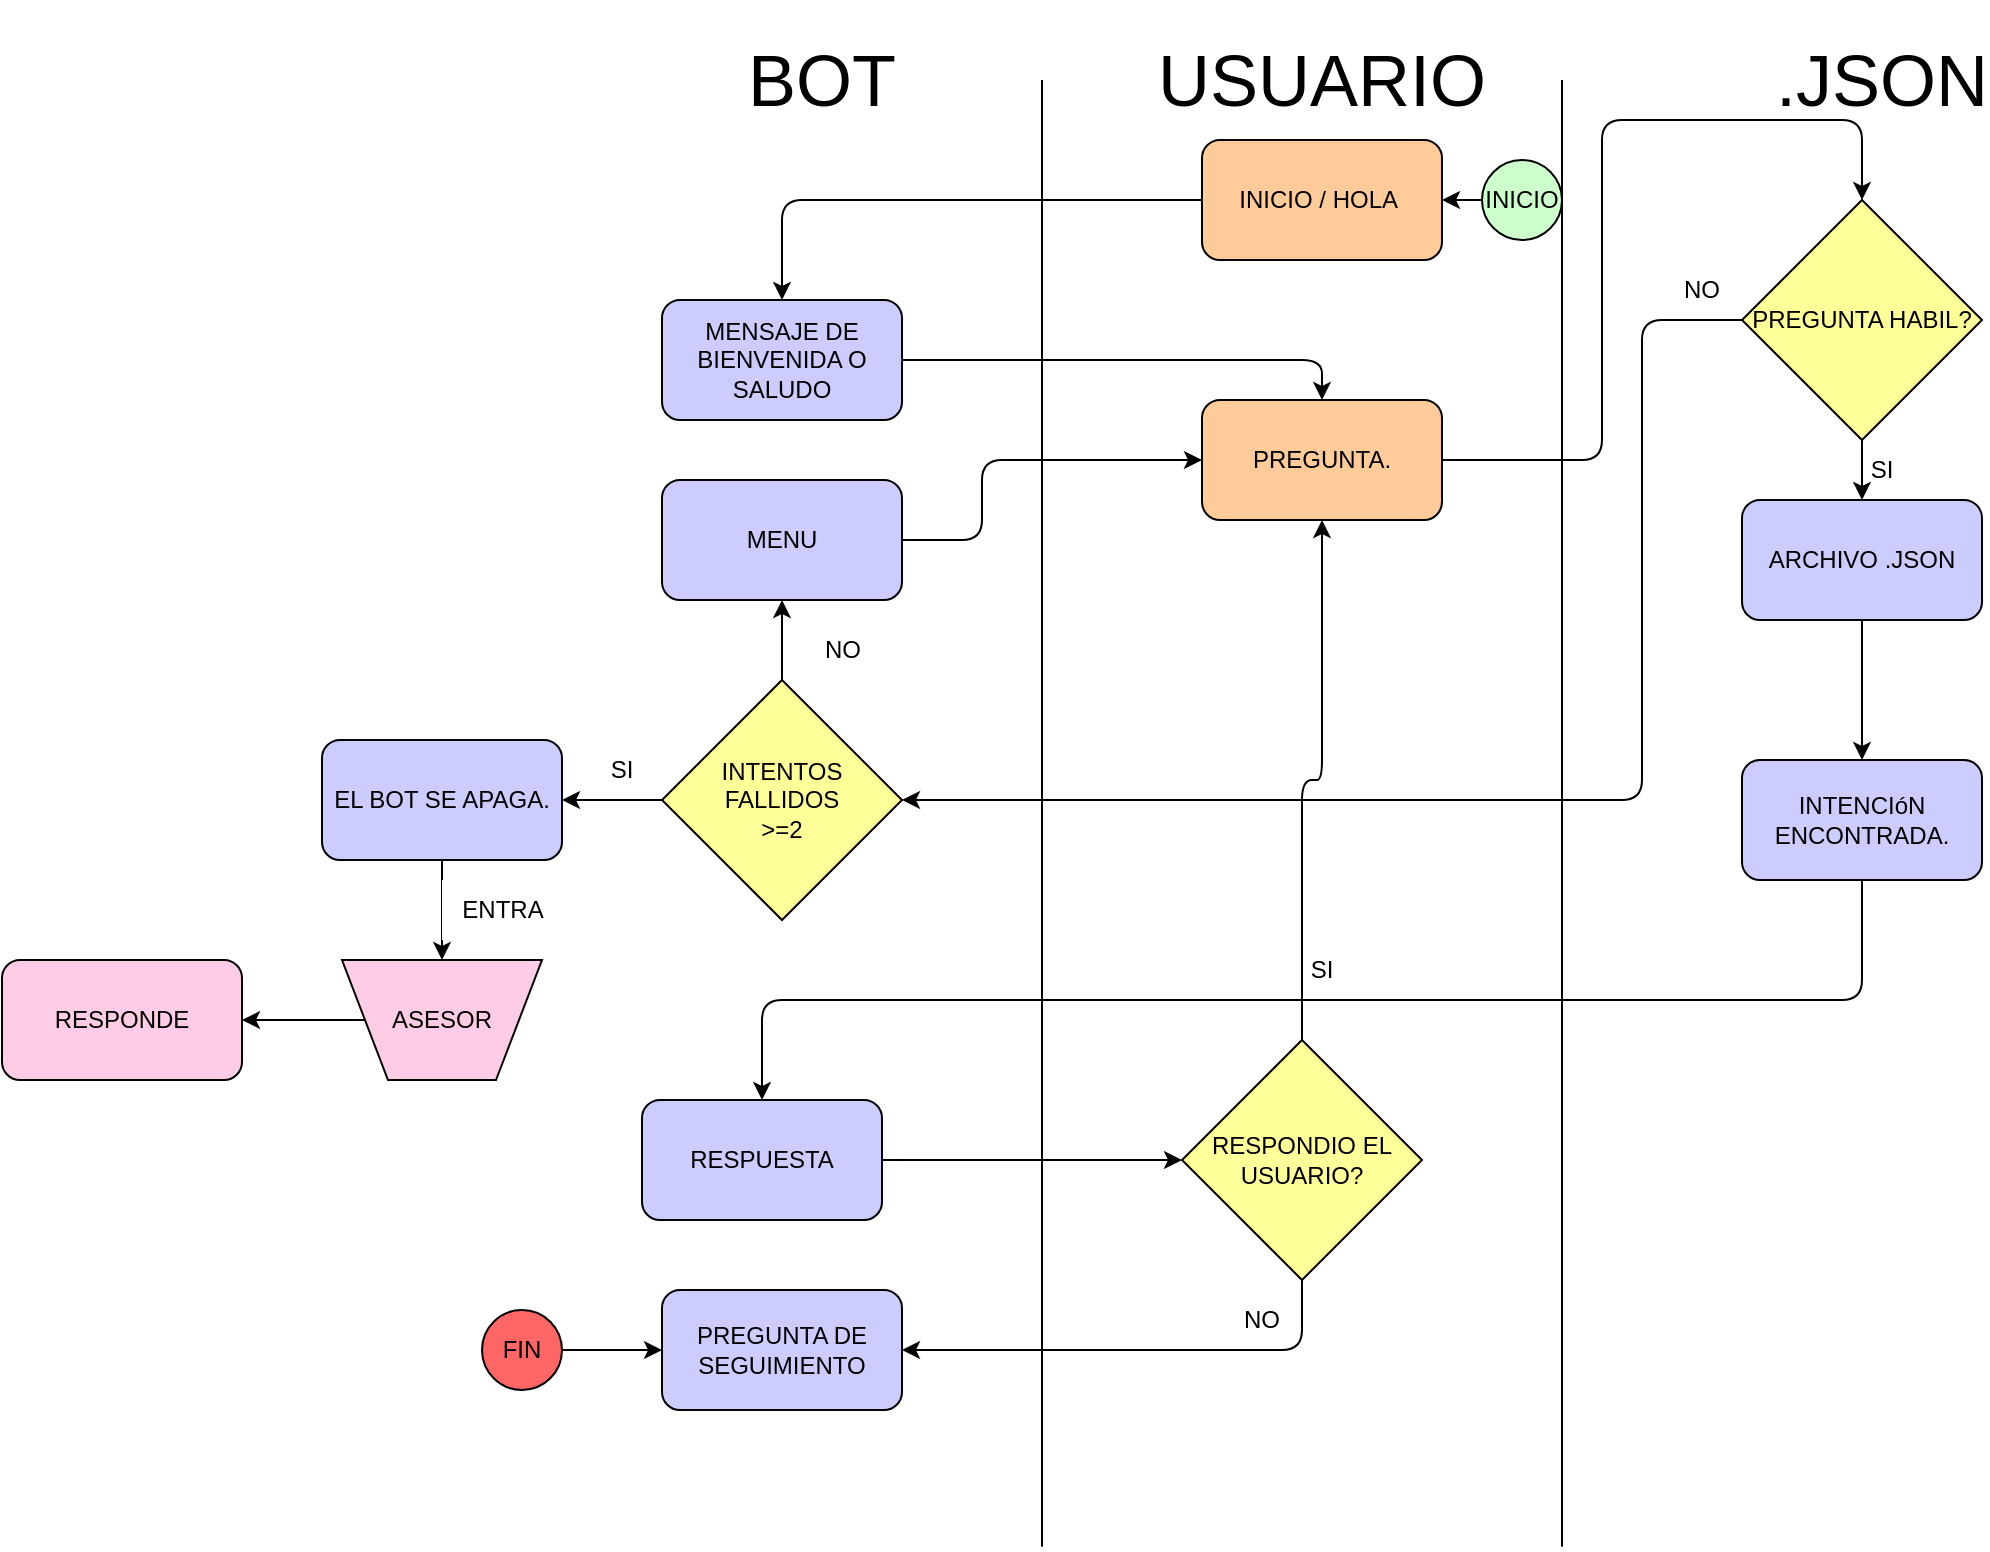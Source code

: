 <mxfile>
    <diagram id="rXE7TPLf_FVNetPsHm3W" name="Page-1">
        <mxGraphModel dx="2731" dy="651" grid="1" gridSize="10" guides="1" tooltips="1" connect="1" arrows="1" fold="1" page="1" pageScale="1" pageWidth="1200" pageHeight="1600" math="0" shadow="0">
            <root>
                <mxCell id="0"/>
                <mxCell id="1" parent="0"/>
                <mxCell id="7" style="edgeStyle=none;html=1;entryX=0.5;entryY=0;entryDx=0;entryDy=0;" parent="1" source="4" target="5" edge="1">
                    <mxGeometry relative="1" as="geometry">
                        <Array as="points">
                            <mxPoint x="280" y="170"/>
                        </Array>
                    </mxGeometry>
                </mxCell>
                <mxCell id="4" value="INICIO / HOLA&amp;nbsp;" style="rounded=1;whiteSpace=wrap;html=1;fillColor=#FFCC99;" parent="1" vertex="1">
                    <mxGeometry x="490" y="140" width="120" height="60" as="geometry"/>
                </mxCell>
                <mxCell id="39" style="edgeStyle=none;html=1;entryX=0.5;entryY=0;entryDx=0;entryDy=0;" parent="1" source="5" target="37" edge="1">
                    <mxGeometry relative="1" as="geometry">
                        <Array as="points">
                            <mxPoint x="550" y="250"/>
                        </Array>
                    </mxGeometry>
                </mxCell>
                <mxCell id="5" value="MENSAJE DE BIENVENIDA O SALUDO" style="rounded=1;whiteSpace=wrap;html=1;fillColor=#CCCCFF;" parent="1" vertex="1">
                    <mxGeometry x="220" y="220" width="120" height="60" as="geometry"/>
                </mxCell>
                <mxCell id="12" value="NO" style="text;html=1;strokeColor=none;fillColor=none;align=center;verticalAlign=middle;whiteSpace=wrap;rounded=0;" parent="1" vertex="1">
                    <mxGeometry x="710" y="200" width="60" height="30" as="geometry"/>
                </mxCell>
                <mxCell id="23" style="edgeStyle=none;html=1;entryX=0.5;entryY=0;entryDx=0;entryDy=0;" parent="1" source="16" target="22" edge="1">
                    <mxGeometry relative="1" as="geometry"/>
                </mxCell>
                <mxCell id="16" value="ARCHIVO .JSON" style="rounded=1;whiteSpace=wrap;html=1;fillColor=#CCCCFF;" parent="1" vertex="1">
                    <mxGeometry x="760" y="320" width="120" height="60" as="geometry"/>
                </mxCell>
                <mxCell id="20" style="edgeStyle=none;html=1;entryX=1;entryY=0.5;entryDx=0;entryDy=0;" parent="1" source="19" target="4" edge="1">
                    <mxGeometry relative="1" as="geometry"/>
                </mxCell>
                <mxCell id="19" value="" style="ellipse;whiteSpace=wrap;html=1;aspect=fixed;fillColor=#CCFFCC;" parent="1" vertex="1">
                    <mxGeometry x="630" y="150" width="40" height="40" as="geometry"/>
                </mxCell>
                <mxCell id="21" value="SI" style="text;html=1;strokeColor=none;fillColor=none;align=center;verticalAlign=middle;whiteSpace=wrap;rounded=0;" parent="1" vertex="1">
                    <mxGeometry x="800" y="290" width="60" height="30" as="geometry"/>
                </mxCell>
                <mxCell id="58" style="edgeStyle=none;html=1;entryX=0.5;entryY=0;entryDx=0;entryDy=0;" parent="1" source="22" target="25" edge="1">
                    <mxGeometry relative="1" as="geometry">
                        <Array as="points">
                            <mxPoint x="820" y="570"/>
                            <mxPoint x="270" y="570"/>
                        </Array>
                    </mxGeometry>
                </mxCell>
                <mxCell id="22" value="INTENCIóN ENCONTRADA." style="rounded=1;whiteSpace=wrap;html=1;fillColor=#CCCCFF;" parent="1" vertex="1">
                    <mxGeometry x="760" y="450" width="120" height="60" as="geometry"/>
                </mxCell>
                <mxCell id="68" style="edgeStyle=none;html=1;" parent="1" source="25" target="27" edge="1">
                    <mxGeometry relative="1" as="geometry"/>
                </mxCell>
                <mxCell id="25" value="RESPUESTA" style="rounded=1;whiteSpace=wrap;html=1;fillColor=#CCCCFF;" parent="1" vertex="1">
                    <mxGeometry x="210" y="620" width="120" height="60" as="geometry"/>
                </mxCell>
                <mxCell id="70" style="edgeStyle=none;html=1;exitX=0.5;exitY=1;exitDx=0;exitDy=0;entryX=1;entryY=0.5;entryDx=0;entryDy=0;" parent="1" source="27" target="29" edge="1">
                    <mxGeometry relative="1" as="geometry">
                        <Array as="points">
                            <mxPoint x="540" y="745"/>
                        </Array>
                    </mxGeometry>
                </mxCell>
                <mxCell id="71" style="edgeStyle=none;html=1;entryX=0.5;entryY=1;entryDx=0;entryDy=0;" parent="1" source="27" target="37" edge="1">
                    <mxGeometry relative="1" as="geometry">
                        <Array as="points">
                            <mxPoint x="540" y="460"/>
                            <mxPoint x="550" y="460"/>
                        </Array>
                    </mxGeometry>
                </mxCell>
                <mxCell id="27" value="RESPONDIO EL USUARIO?" style="rhombus;whiteSpace=wrap;html=1;fillColor=#FFFF99;" parent="1" vertex="1">
                    <mxGeometry x="480" y="590" width="120" height="120" as="geometry"/>
                </mxCell>
                <mxCell id="29" value="PREGUNTA DE SEGUIMIENTO" style="rounded=1;whiteSpace=wrap;html=1;fillColor=#CCCCFF;" parent="1" vertex="1">
                    <mxGeometry x="220" y="715" width="120" height="60" as="geometry"/>
                </mxCell>
                <mxCell id="33" style="edgeStyle=none;html=1;" parent="1" source="32" target="29" edge="1">
                    <mxGeometry relative="1" as="geometry"/>
                </mxCell>
                <mxCell id="35" value="NO" style="text;html=1;strokeColor=none;fillColor=none;align=center;verticalAlign=middle;whiteSpace=wrap;rounded=0;" parent="1" vertex="1">
                    <mxGeometry x="490" y="715" width="60" height="30" as="geometry"/>
                </mxCell>
                <mxCell id="40" style="edgeStyle=none;html=1;entryX=0.5;entryY=0;entryDx=0;entryDy=0;" parent="1" source="37" target="38" edge="1">
                    <mxGeometry relative="1" as="geometry">
                        <Array as="points">
                            <mxPoint x="690" y="300"/>
                            <mxPoint x="690" y="220"/>
                            <mxPoint x="690" y="130"/>
                            <mxPoint x="820" y="130"/>
                        </Array>
                    </mxGeometry>
                </mxCell>
                <mxCell id="37" value="PREGUNTA." style="rounded=1;whiteSpace=wrap;html=1;fillColor=#FFCC99;" parent="1" vertex="1">
                    <mxGeometry x="490" y="270" width="120" height="60" as="geometry"/>
                </mxCell>
                <mxCell id="41" style="edgeStyle=none;html=1;entryX=0.5;entryY=0;entryDx=0;entryDy=0;" parent="1" source="38" target="16" edge="1">
                    <mxGeometry relative="1" as="geometry"/>
                </mxCell>
                <mxCell id="55" style="edgeStyle=none;html=1;exitX=0;exitY=0.5;exitDx=0;exitDy=0;entryX=1;entryY=0.5;entryDx=0;entryDy=0;" parent="1" source="38" target="51" edge="1">
                    <mxGeometry relative="1" as="geometry">
                        <Array as="points">
                            <mxPoint x="710" y="230"/>
                            <mxPoint x="710" y="470"/>
                        </Array>
                    </mxGeometry>
                </mxCell>
                <mxCell id="38" value="PREGUNTA HABIL?" style="rhombus;whiteSpace=wrap;html=1;fillColor=#FFFF99;" parent="1" vertex="1">
                    <mxGeometry x="760" y="170" width="120" height="120" as="geometry"/>
                </mxCell>
                <mxCell id="45" value="" style="endArrow=none;html=1;" parent="1" edge="1">
                    <mxGeometry width="50" height="50" relative="1" as="geometry">
                        <mxPoint x="410" y="843.333" as="sourcePoint"/>
                        <mxPoint x="410" y="110" as="targetPoint"/>
                        <Array as="points">
                            <mxPoint x="410" y="300"/>
                            <mxPoint x="410" y="230"/>
                        </Array>
                    </mxGeometry>
                </mxCell>
                <mxCell id="46" value="" style="endArrow=none;html=1;" parent="1" edge="1">
                    <mxGeometry width="50" height="50" relative="1" as="geometry">
                        <mxPoint x="670" y="843.333" as="sourcePoint"/>
                        <mxPoint x="670" y="110" as="targetPoint"/>
                        <Array as="points">
                            <mxPoint x="670" y="300"/>
                            <mxPoint x="670" y="230"/>
                        </Array>
                    </mxGeometry>
                </mxCell>
                <mxCell id="47" value="&lt;font style=&quot;font-size: 36px;&quot;&gt;BOT&lt;/font&gt;" style="text;html=1;strokeColor=none;fillColor=none;align=center;verticalAlign=middle;whiteSpace=wrap;rounded=0;" parent="1" vertex="1">
                    <mxGeometry x="250" y="70" width="100" height="80" as="geometry"/>
                </mxCell>
                <mxCell id="48" value="INICIO" style="text;html=1;strokeColor=none;fillColor=none;align=center;verticalAlign=middle;whiteSpace=wrap;rounded=0;" parent="1" vertex="1">
                    <mxGeometry x="620" y="155" width="60" height="30" as="geometry"/>
                </mxCell>
                <mxCell id="49" value="&lt;font style=&quot;font-size: 36px;&quot;&gt;USUARIO&lt;/font&gt;" style="text;html=1;strokeColor=none;fillColor=none;align=center;verticalAlign=middle;whiteSpace=wrap;rounded=0;" parent="1" vertex="1">
                    <mxGeometry x="500" y="70" width="100" height="80" as="geometry"/>
                </mxCell>
                <mxCell id="50" value="&lt;font style=&quot;font-size: 36px;&quot;&gt;.JSON&lt;br&gt;&lt;/font&gt;" style="text;html=1;strokeColor=none;fillColor=none;align=center;verticalAlign=middle;whiteSpace=wrap;rounded=0;" parent="1" vertex="1">
                    <mxGeometry x="780" y="70" width="100" height="80" as="geometry"/>
                </mxCell>
                <mxCell id="32" value="" style="ellipse;whiteSpace=wrap;html=1;aspect=fixed;fillColor=#FF6666;" parent="1" vertex="1">
                    <mxGeometry x="130" y="725" width="40" height="40" as="geometry"/>
                </mxCell>
                <mxCell id="36" value="FIN" style="text;html=1;strokeColor=none;fillColor=none;align=center;verticalAlign=middle;whiteSpace=wrap;rounded=0;" parent="1" vertex="1">
                    <mxGeometry x="120" y="730" width="60" height="30" as="geometry"/>
                </mxCell>
                <mxCell id="53" value="" style="edgeStyle=none;html=1;" parent="1" source="51" target="52" edge="1">
                    <mxGeometry relative="1" as="geometry"/>
                </mxCell>
                <mxCell id="57" value="" style="edgeStyle=none;html=1;" parent="1" source="51" target="56" edge="1">
                    <mxGeometry relative="1" as="geometry"/>
                </mxCell>
                <mxCell id="51" value="INTENTOS&lt;br&gt;FALLIDOS&lt;br&gt;&amp;gt;=2" style="rhombus;whiteSpace=wrap;html=1;fillColor=#FFFF99;" parent="1" vertex="1">
                    <mxGeometry x="220" y="410" width="120" height="120" as="geometry"/>
                </mxCell>
                <mxCell id="54" style="edgeStyle=none;html=1;entryX=0;entryY=0.5;entryDx=0;entryDy=0;" parent="1" source="52" target="37" edge="1">
                    <mxGeometry relative="1" as="geometry">
                        <Array as="points">
                            <mxPoint x="380" y="340"/>
                            <mxPoint x="380" y="300"/>
                        </Array>
                    </mxGeometry>
                </mxCell>
                <mxCell id="52" value="MENU" style="rounded=1;whiteSpace=wrap;html=1;fillColor=#CCCCFF;" parent="1" vertex="1">
                    <mxGeometry x="220" y="310" width="120" height="60" as="geometry"/>
                </mxCell>
                <mxCell id="69" style="edgeStyle=none;html=1;entryX=0.5;entryY=0;entryDx=0;entryDy=0;" parent="1" source="56" target="60" edge="1">
                    <mxGeometry relative="1" as="geometry"/>
                </mxCell>
                <mxCell id="56" value="EL BOT SE APAGA." style="rounded=1;whiteSpace=wrap;html=1;fillColor=#CCCCFF;" parent="1" vertex="1">
                    <mxGeometry x="50" y="440" width="120" height="60" as="geometry"/>
                </mxCell>
                <mxCell id="59" style="edgeStyle=none;html=1;fillColor=#FFCCE6;" parent="1" source="60" target="64" edge="1">
                    <mxGeometry relative="1" as="geometry"/>
                </mxCell>
                <mxCell id="60" value="ASESOR" style="verticalLabelPosition=middle;verticalAlign=middle;html=1;shape=trapezoid;perimeter=trapezoidPerimeter;whiteSpace=wrap;size=0.23;arcSize=10;flipV=1;labelPosition=center;align=center;fillColor=#FFCCE6;" parent="1" vertex="1">
                    <mxGeometry x="60" y="550" width="100" height="60" as="geometry"/>
                </mxCell>
                <mxCell id="64" value="RESPONDE" style="rounded=1;whiteSpace=wrap;html=1;fillColor=#FFCCE6;" parent="1" vertex="1">
                    <mxGeometry x="-110" y="550" width="120" height="60" as="geometry"/>
                </mxCell>
                <mxCell id="66" value="ENTRA" style="text;html=1;align=center;verticalAlign=middle;resizable=0;points=[];autosize=1;strokeColor=none;fillColor=#FFFFFF;" parent="1" vertex="1">
                    <mxGeometry x="110" y="510" width="60" height="30" as="geometry"/>
                </mxCell>
                <mxCell id="72" value="SI" style="text;html=1;strokeColor=none;fillColor=none;align=center;verticalAlign=middle;whiteSpace=wrap;rounded=0;" parent="1" vertex="1">
                    <mxGeometry x="520" y="540" width="60" height="30" as="geometry"/>
                </mxCell>
                <mxCell id="73" value="SI" style="text;html=1;strokeColor=none;fillColor=none;align=center;verticalAlign=middle;whiteSpace=wrap;rounded=0;" parent="1" vertex="1">
                    <mxGeometry x="170" y="440" width="60" height="30" as="geometry"/>
                </mxCell>
                <mxCell id="74" value="NO" style="text;html=1;align=center;verticalAlign=middle;resizable=0;points=[];autosize=1;strokeColor=none;fillColor=none;" parent="1" vertex="1">
                    <mxGeometry x="290" y="380" width="40" height="30" as="geometry"/>
                </mxCell>
            </root>
        </mxGraphModel>
    </diagram>
</mxfile>